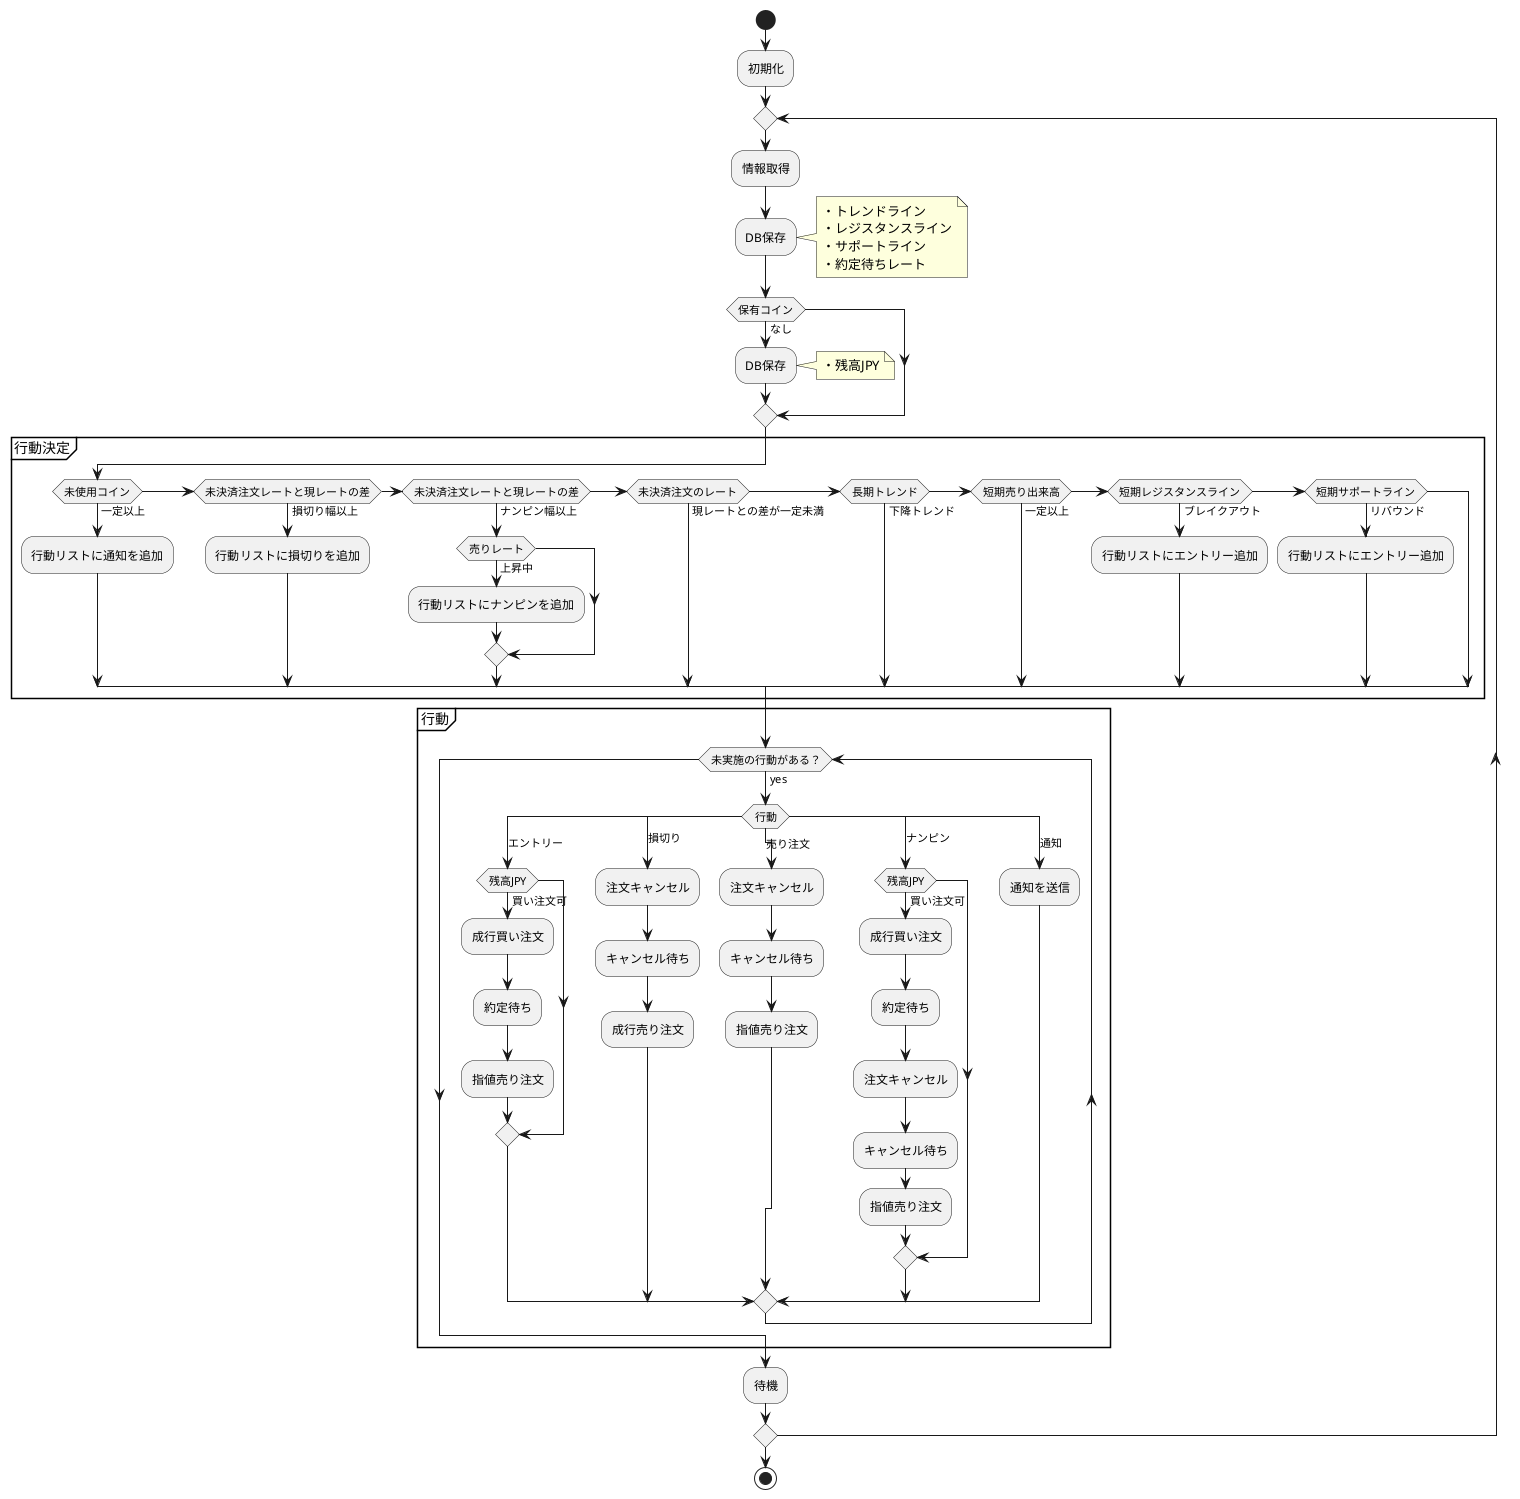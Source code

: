 @startuml trading-bot-rust
start

:初期化;

repeat
    :情報取得;

    :DB保存;
    note right
        ・トレンドライン
        ・レジスタンスライン
        ・サポートライン
        ・約定待ちレート
    end note

    if (保有コイン) then (なし)
        :DB保存;
        note right
            ・残高JPY
        end note
    endif

    partition 行動決定 {
        if (未使用コイン) then (一定以上)
            :行動リストに通知を追加;
        elseif (未決済注文レートと現レートの差) then (損切り幅以上)
            :行動リストに損切りを追加;
        elseif (未決済注文レートと現レートの差) then (ナンピン幅以上)
            if (売りレート) then (上昇中)
                :行動リストにナンピンを追加;
            endif
        elseif (未決済注文のレート) then (現レートとの差が一定未満)
        elseif (長期トレンド) then (下降トレンド)
        elseif (短期売り出来高) then (一定以上)
        elseif (短期レジスタンスライン) then (ブレイクアウト)
            :行動リストにエントリー追加;
        elseif (短期サポートライン) then (リバウンド)
            :行動リストにエントリー追加;
        endif
    }

    partition 行動 {
        while (未実施の行動がある？) is (yes)
            switch (行動)
            case (エントリー)
                if (残高JPY) then (買い注文可)
                    :成行買い注文;
                    :約定待ち;
                    :指値売り注文;
                endif
            case (損切り)
                :注文キャンセル;
                :キャンセル待ち;
                :成行売り注文;
            case (売り注文)
                :注文キャンセル;
                :キャンセル待ち;
                :指値売り注文;
            case (ナンピン)
                if (残高JPY) then (買い注文可)
                    :成行買い注文;
                    :約定待ち;
                    :注文キャンセル;
                    :キャンセル待ち;
                    :指値売り注文;
                endif
            case (通知)
                :通知を送信;
            endswitch
        endwhile
    }

    :待機;
repeat while

stop
@enduml